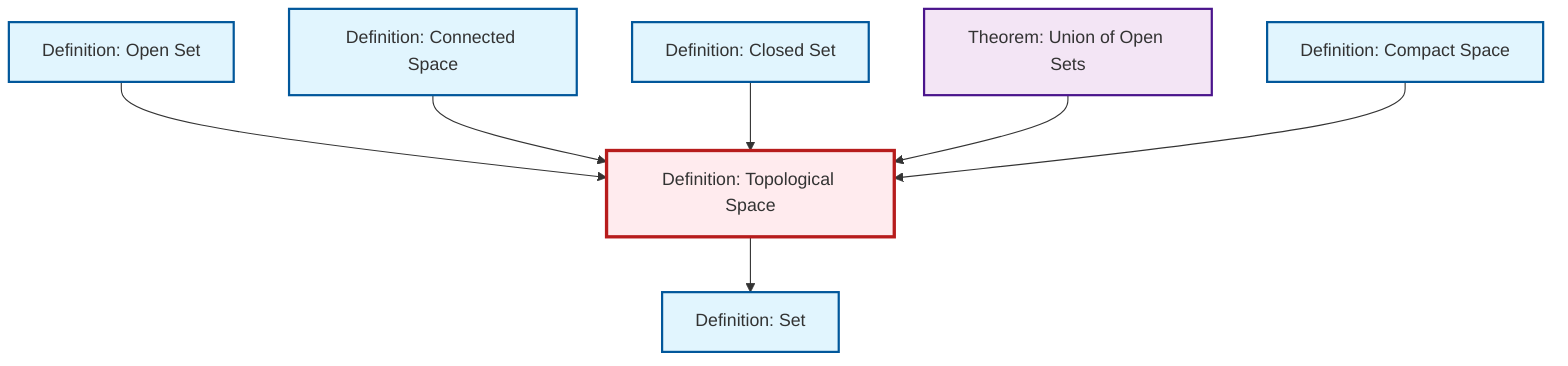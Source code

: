 graph TD
    classDef definition fill:#e1f5fe,stroke:#01579b,stroke-width:2px
    classDef theorem fill:#f3e5f5,stroke:#4a148c,stroke-width:2px
    classDef axiom fill:#fff3e0,stroke:#e65100,stroke-width:2px
    classDef example fill:#e8f5e9,stroke:#1b5e20,stroke-width:2px
    classDef current fill:#ffebee,stroke:#b71c1c,stroke-width:3px
    def-connected["Definition: Connected Space"]:::definition
    def-closed-set["Definition: Closed Set"]:::definition
    def-set["Definition: Set"]:::definition
    thm-union-open-sets["Theorem: Union of Open Sets"]:::theorem
    def-compact["Definition: Compact Space"]:::definition
    def-open-set["Definition: Open Set"]:::definition
    def-topological-space["Definition: Topological Space"]:::definition
    def-topological-space --> def-set
    def-open-set --> def-topological-space
    def-connected --> def-topological-space
    def-closed-set --> def-topological-space
    thm-union-open-sets --> def-topological-space
    def-compact --> def-topological-space
    class def-topological-space current